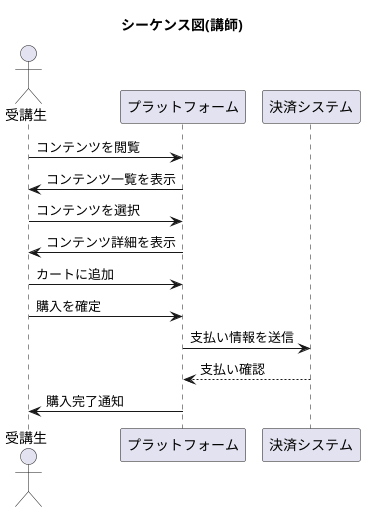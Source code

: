 @startuml シーケンス図
title シーケンス図(講師)

actor 受講生
受講生 -> プラットフォーム: コンテンツを閲覧
プラットフォーム -> 受講生: コンテンツ一覧を表示

受講生 -> プラットフォーム: コンテンツを選択
プラットフォーム -> 受講生: コンテンツ詳細を表示

受講生 -> プラットフォーム: カートに追加
受講生 -> プラットフォーム: 購入を確定
プラットフォーム -> 決済システム: 支払い情報を送信
決済システム --> プラットフォーム: 支払い確認
プラットフォーム -> 受講生: 購入完了通知

@enduml
